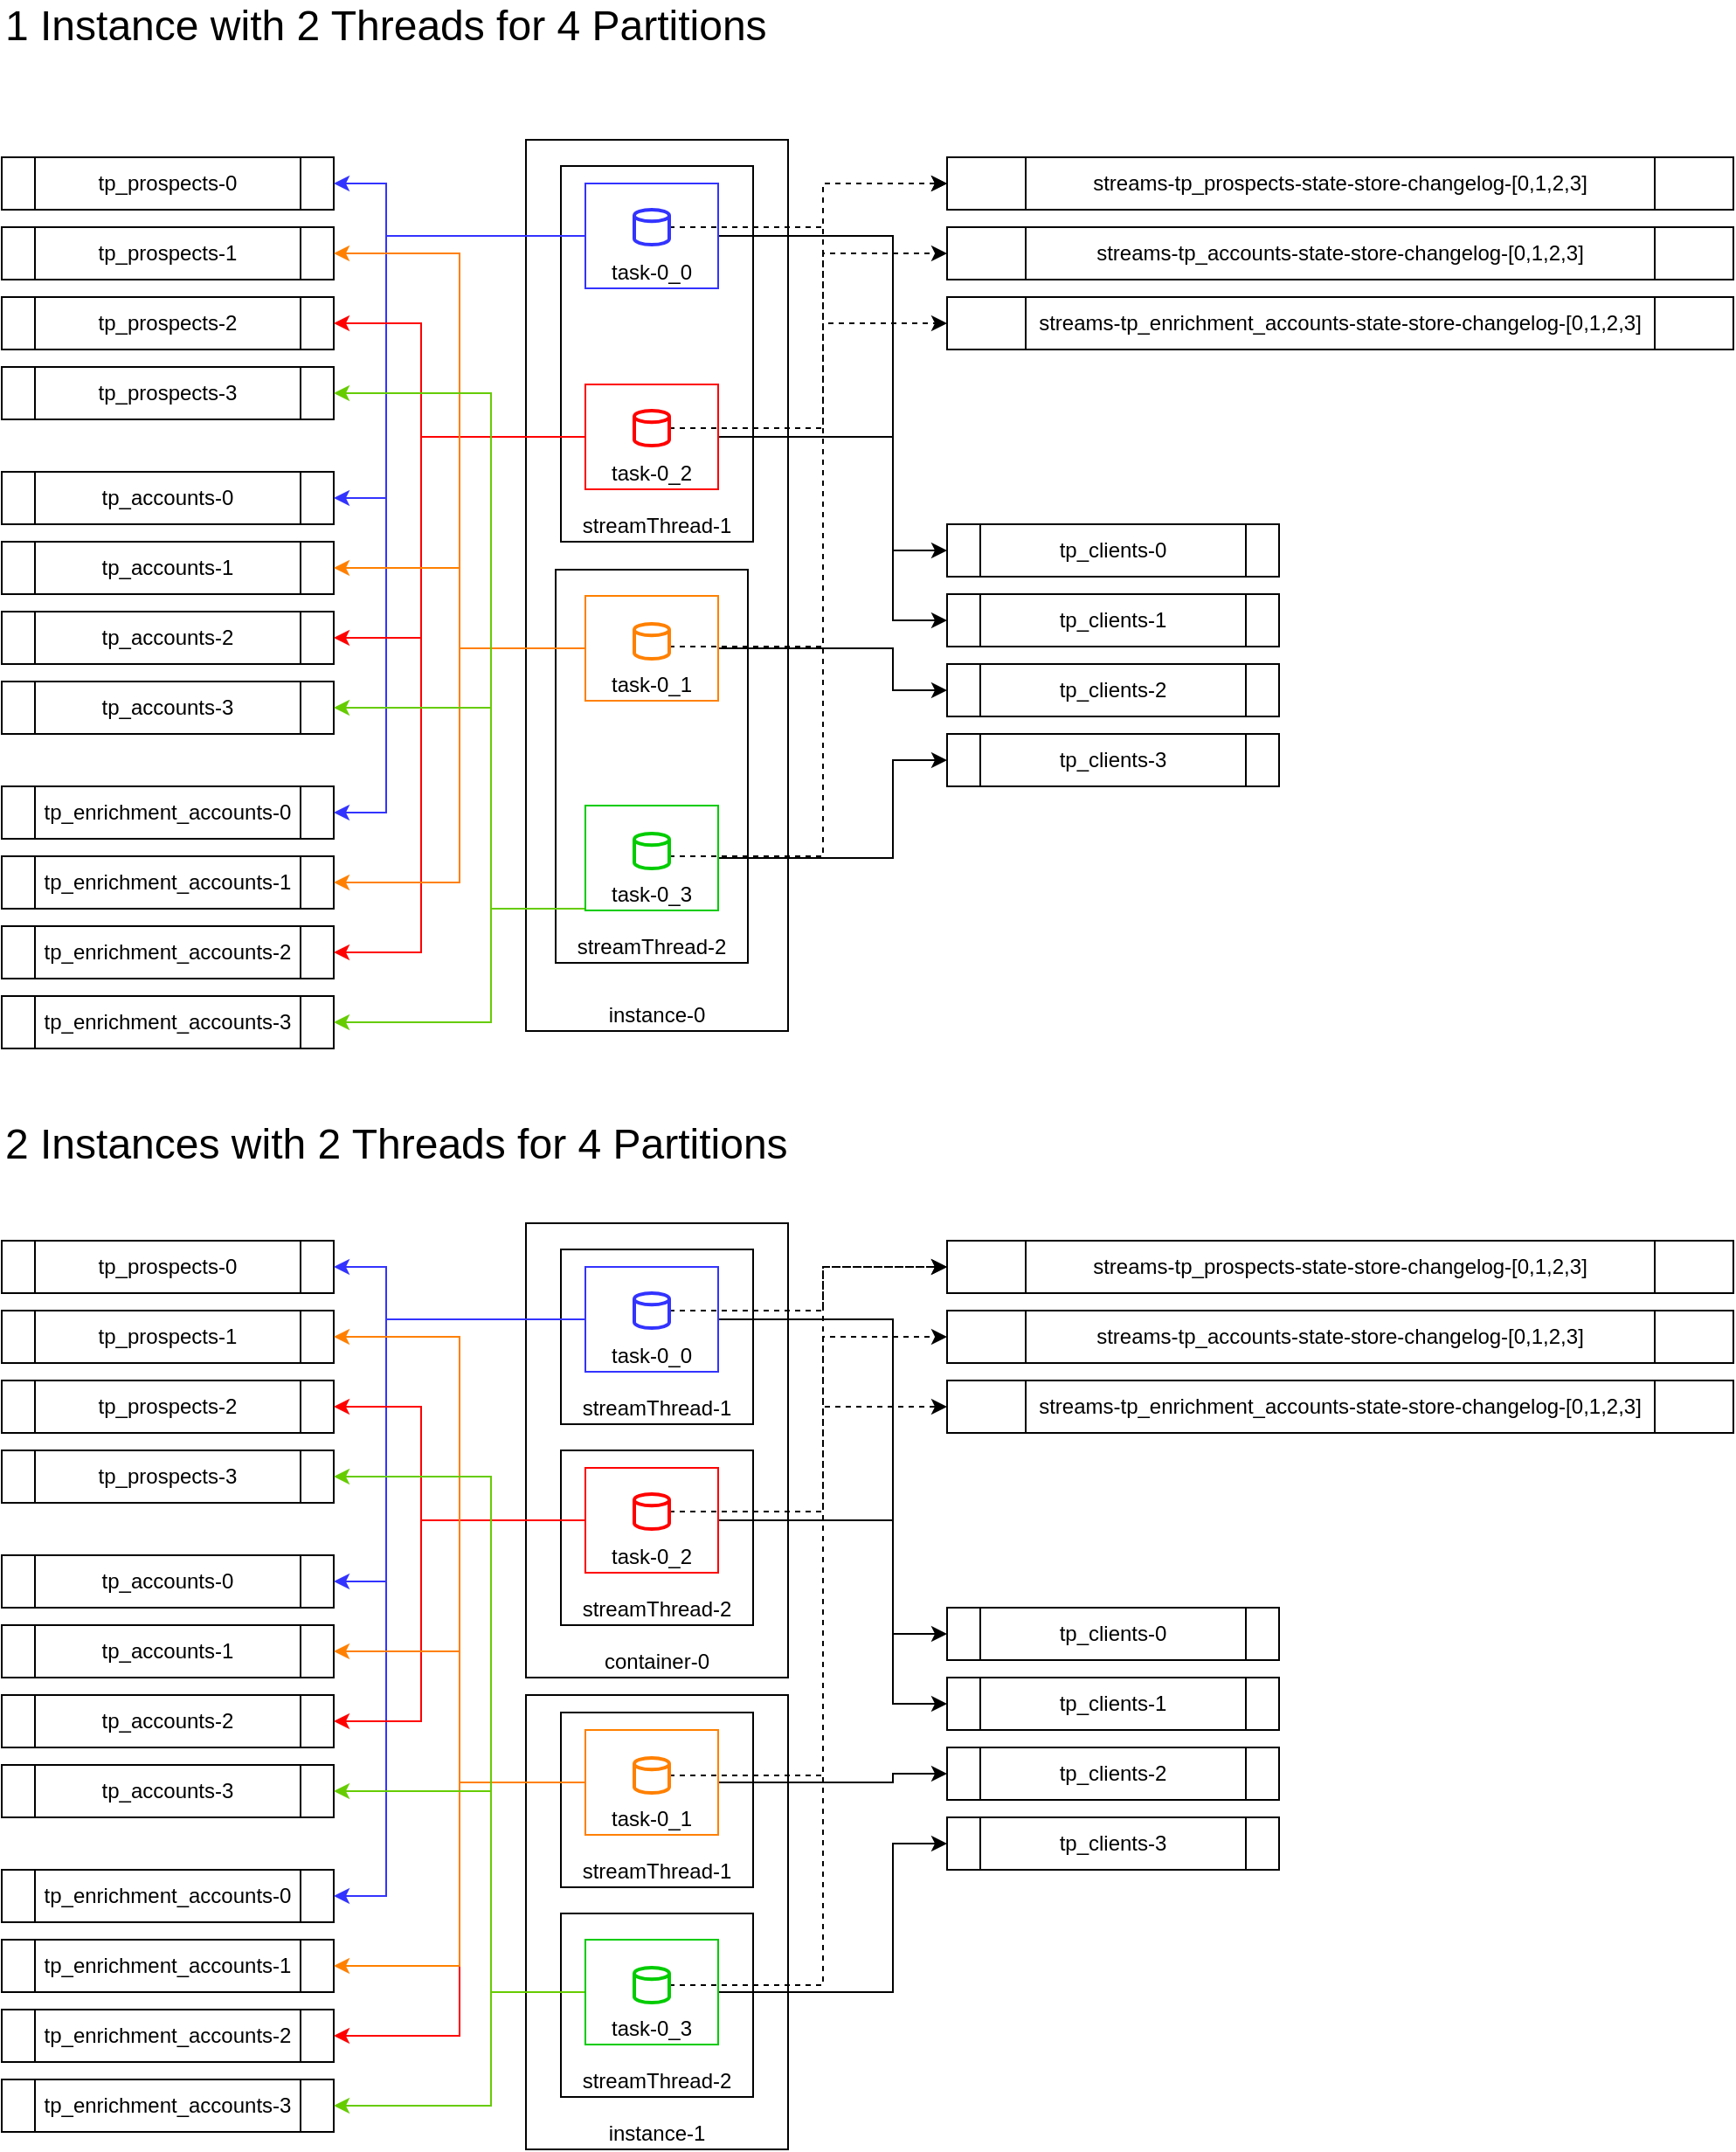 <mxfile version="20.2.2" type="device"><diagram id="xI6siJuxnyWop998lJLn" name="Página-1"><mxGraphModel dx="1462" dy="746" grid="1" gridSize="10" guides="1" tooltips="1" connect="1" arrows="1" fold="1" page="1" pageScale="1" pageWidth="827" pageHeight="1169" math="0" shadow="0"><root><mxCell id="0"/><mxCell id="1" parent="0"/><mxCell id="GnlhKl17IJnnWgMgFGOA-2" value="tp_prospects-0" style="shape=process;whiteSpace=wrap;html=1;backgroundOutline=1;" parent="1" vertex="1"><mxGeometry x="20" y="120" width="190" height="30" as="geometry"/></mxCell><mxCell id="GnlhKl17IJnnWgMgFGOA-3" value="tp_prospects-1" style="shape=process;whiteSpace=wrap;html=1;backgroundOutline=1;" parent="1" vertex="1"><mxGeometry x="20" y="160" width="190" height="30" as="geometry"/></mxCell><mxCell id="GnlhKl17IJnnWgMgFGOA-4" value="tp_prospects-2" style="shape=process;whiteSpace=wrap;html=1;backgroundOutline=1;" parent="1" vertex="1"><mxGeometry x="20" y="200" width="190" height="30" as="geometry"/></mxCell><mxCell id="GnlhKl17IJnnWgMgFGOA-5" value="tp_prospects-3" style="shape=process;whiteSpace=wrap;html=1;backgroundOutline=1;" parent="1" vertex="1"><mxGeometry x="20" y="240" width="190" height="30" as="geometry"/></mxCell><mxCell id="GnlhKl17IJnnWgMgFGOA-6" value="tp_accounts-0" style="shape=process;whiteSpace=wrap;html=1;backgroundOutline=1;" parent="1" vertex="1"><mxGeometry x="20" y="300" width="190" height="30" as="geometry"/></mxCell><mxCell id="GnlhKl17IJnnWgMgFGOA-7" value="tp_accounts-1" style="shape=process;whiteSpace=wrap;html=1;backgroundOutline=1;" parent="1" vertex="1"><mxGeometry x="20" y="340" width="190" height="30" as="geometry"/></mxCell><mxCell id="GnlhKl17IJnnWgMgFGOA-8" value="tp_accounts-2" style="shape=process;whiteSpace=wrap;html=1;backgroundOutline=1;" parent="1" vertex="1"><mxGeometry x="20" y="380" width="190" height="30" as="geometry"/></mxCell><mxCell id="GnlhKl17IJnnWgMgFGOA-9" value="tp_accounts-3" style="shape=process;whiteSpace=wrap;html=1;backgroundOutline=1;" parent="1" vertex="1"><mxGeometry x="20" y="420" width="190" height="30" as="geometry"/></mxCell><mxCell id="GnlhKl17IJnnWgMgFGOA-10" value="tp_enrichment_accounts-0" style="shape=process;whiteSpace=wrap;html=1;backgroundOutline=1;" parent="1" vertex="1"><mxGeometry x="20" y="480" width="190" height="30" as="geometry"/></mxCell><mxCell id="GnlhKl17IJnnWgMgFGOA-11" value="tp_enrichment_accounts-1" style="shape=process;whiteSpace=wrap;html=1;backgroundOutline=1;" parent="1" vertex="1"><mxGeometry x="20" y="520" width="190" height="30" as="geometry"/></mxCell><mxCell id="GnlhKl17IJnnWgMgFGOA-12" value="tp_enrichment_accounts-2" style="shape=process;whiteSpace=wrap;html=1;backgroundOutline=1;" parent="1" vertex="1"><mxGeometry x="20" y="560" width="190" height="30" as="geometry"/></mxCell><mxCell id="GnlhKl17IJnnWgMgFGOA-13" value="tp_enrichment_accounts-3" style="shape=process;whiteSpace=wrap;html=1;backgroundOutline=1;" parent="1" vertex="1"><mxGeometry x="20" y="600" width="190" height="30" as="geometry"/></mxCell><mxCell id="GnlhKl17IJnnWgMgFGOA-16" value="instance-0" style="rounded=0;whiteSpace=wrap;html=1;verticalAlign=bottom;" parent="1" vertex="1"><mxGeometry x="320" y="110" width="150" height="510" as="geometry"/></mxCell><mxCell id="GnlhKl17IJnnWgMgFGOA-19" value="streamThread-1" style="rounded=0;whiteSpace=wrap;html=1;verticalAlign=bottom;" parent="1" vertex="1"><mxGeometry x="340" y="125" width="110" height="215" as="geometry"/></mxCell><mxCell id="GnlhKl17IJnnWgMgFGOA-46" style="edgeStyle=orthogonalEdgeStyle;rounded=0;orthogonalLoop=1;jettySize=auto;html=1;entryX=1;entryY=0.5;entryDx=0;entryDy=0;strokeColor=#3333FF;exitX=0;exitY=0.5;exitDx=0;exitDy=0;" parent="1" source="GnlhKl17IJnnWgMgFGOA-21" target="GnlhKl17IJnnWgMgFGOA-2" edge="1"><mxGeometry relative="1" as="geometry"><Array as="points"><mxPoint x="240" y="165"/><mxPoint x="240" y="135"/></Array></mxGeometry></mxCell><mxCell id="GnlhKl17IJnnWgMgFGOA-47" style="edgeStyle=orthogonalEdgeStyle;rounded=0;orthogonalLoop=1;jettySize=auto;html=1;entryX=1;entryY=0.5;entryDx=0;entryDy=0;strokeColor=#3333FF;exitX=0;exitY=0.5;exitDx=0;exitDy=0;" parent="1" source="GnlhKl17IJnnWgMgFGOA-21" target="GnlhKl17IJnnWgMgFGOA-6" edge="1"><mxGeometry relative="1" as="geometry"><Array as="points"><mxPoint x="240" y="165"/><mxPoint x="240" y="315"/></Array></mxGeometry></mxCell><mxCell id="GnlhKl17IJnnWgMgFGOA-48" style="edgeStyle=orthogonalEdgeStyle;rounded=0;orthogonalLoop=1;jettySize=auto;html=1;entryX=1;entryY=0.5;entryDx=0;entryDy=0;strokeColor=#3333FF;exitX=0;exitY=0.5;exitDx=0;exitDy=0;" parent="1" source="GnlhKl17IJnnWgMgFGOA-21" target="GnlhKl17IJnnWgMgFGOA-10" edge="1"><mxGeometry relative="1" as="geometry"><Array as="points"><mxPoint x="240" y="165"/><mxPoint x="240" y="495"/></Array></mxGeometry></mxCell><mxCell id="GnlhKl17IJnnWgMgFGOA-144" style="edgeStyle=orthogonalEdgeStyle;rounded=0;orthogonalLoop=1;jettySize=auto;html=1;entryX=0;entryY=0.5;entryDx=0;entryDy=0;fontColor=#0000CC;strokeColor=#000000;" parent="1" source="GnlhKl17IJnnWgMgFGOA-21" target="GnlhKl17IJnnWgMgFGOA-101" edge="1"><mxGeometry relative="1" as="geometry"><Array as="points"><mxPoint x="530" y="165"/><mxPoint x="530" y="345"/></Array></mxGeometry></mxCell><mxCell id="GnlhKl17IJnnWgMgFGOA-21" value="task-0_0" style="rounded=0;whiteSpace=wrap;html=1;verticalAlign=bottom;strokeColor=#3333FF;" parent="1" vertex="1"><mxGeometry x="354" y="135" width="76" height="60" as="geometry"/></mxCell><mxCell id="GnlhKl17IJnnWgMgFGOA-43" value="streamThread-2" style="rounded=0;whiteSpace=wrap;html=1;verticalAlign=bottom;" parent="1" vertex="1"><mxGeometry x="337" y="356" width="110" height="225" as="geometry"/></mxCell><mxCell id="GnlhKl17IJnnWgMgFGOA-57" style="edgeStyle=orthogonalEdgeStyle;rounded=0;orthogonalLoop=1;jettySize=auto;html=1;entryX=1;entryY=0.5;entryDx=0;entryDy=0;fontColor=#0000CC;strokeColor=#FF0000;exitX=0;exitY=0.5;exitDx=0;exitDy=0;" parent="1" source="GnlhKl17IJnnWgMgFGOA-44" target="GnlhKl17IJnnWgMgFGOA-4" edge="1"><mxGeometry relative="1" as="geometry"><Array as="points"><mxPoint x="260" y="280"/><mxPoint x="260" y="215"/></Array></mxGeometry></mxCell><mxCell id="GnlhKl17IJnnWgMgFGOA-58" style="edgeStyle=orthogonalEdgeStyle;rounded=0;orthogonalLoop=1;jettySize=auto;html=1;entryX=1;entryY=0.5;entryDx=0;entryDy=0;fontColor=#0000CC;strokeColor=#FF0000;exitX=0;exitY=0.5;exitDx=0;exitDy=0;" parent="1" source="GnlhKl17IJnnWgMgFGOA-44" target="GnlhKl17IJnnWgMgFGOA-8" edge="1"><mxGeometry relative="1" as="geometry"><Array as="points"><mxPoint x="260" y="280"/><mxPoint x="260" y="395"/></Array></mxGeometry></mxCell><mxCell id="GnlhKl17IJnnWgMgFGOA-143" style="edgeStyle=orthogonalEdgeStyle;rounded=0;orthogonalLoop=1;jettySize=auto;html=1;entryX=0;entryY=0.5;entryDx=0;entryDy=0;fontColor=#0000CC;strokeColor=#000000;" parent="1" source="GnlhKl17IJnnWgMgFGOA-44" target="GnlhKl17IJnnWgMgFGOA-102" edge="1"><mxGeometry relative="1" as="geometry"><Array as="points"><mxPoint x="530" y="280"/><mxPoint x="530" y="385"/></Array></mxGeometry></mxCell><mxCell id="cCWEpsNVt2AUySTJtZSG-59" style="edgeStyle=orthogonalEdgeStyle;rounded=0;orthogonalLoop=1;jettySize=auto;html=1;entryX=1;entryY=0.5;entryDx=0;entryDy=0;fontSize=24;strokeColor=#FF0000;" edge="1" parent="1" source="GnlhKl17IJnnWgMgFGOA-44" target="GnlhKl17IJnnWgMgFGOA-12"><mxGeometry relative="1" as="geometry"><Array as="points"><mxPoint x="260" y="280"/><mxPoint x="260" y="575"/></Array></mxGeometry></mxCell><mxCell id="GnlhKl17IJnnWgMgFGOA-44" value="task-0_2" style="rounded=0;whiteSpace=wrap;html=1;verticalAlign=bottom;strokeColor=#FF0000;" parent="1" vertex="1"><mxGeometry x="354" y="250" width="76" height="60" as="geometry"/></mxCell><mxCell id="GnlhKl17IJnnWgMgFGOA-95" style="edgeStyle=orthogonalEdgeStyle;rounded=0;orthogonalLoop=1;jettySize=auto;html=1;entryX=1;entryY=0.5;entryDx=0;entryDy=0;fontColor=#0000CC;strokeColor=#FF8000;" parent="1" source="GnlhKl17IJnnWgMgFGOA-85" target="GnlhKl17IJnnWgMgFGOA-3" edge="1"><mxGeometry relative="1" as="geometry"/></mxCell><mxCell id="GnlhKl17IJnnWgMgFGOA-96" style="edgeStyle=orthogonalEdgeStyle;rounded=0;orthogonalLoop=1;jettySize=auto;html=1;entryX=1;entryY=0.5;entryDx=0;entryDy=0;fontColor=#0000CC;strokeColor=#FF8000;" parent="1" source="GnlhKl17IJnnWgMgFGOA-85" target="GnlhKl17IJnnWgMgFGOA-7" edge="1"><mxGeometry relative="1" as="geometry"/></mxCell><mxCell id="GnlhKl17IJnnWgMgFGOA-97" style="edgeStyle=orthogonalEdgeStyle;rounded=0;orthogonalLoop=1;jettySize=auto;html=1;entryX=1;entryY=0.5;entryDx=0;entryDy=0;fontColor=#0000CC;strokeColor=#FF8000;" parent="1" source="GnlhKl17IJnnWgMgFGOA-85" target="GnlhKl17IJnnWgMgFGOA-11" edge="1"><mxGeometry relative="1" as="geometry"/></mxCell><mxCell id="cCWEpsNVt2AUySTJtZSG-56" style="edgeStyle=orthogonalEdgeStyle;rounded=0;orthogonalLoop=1;jettySize=auto;html=1;entryX=0;entryY=0.5;entryDx=0;entryDy=0;" edge="1" parent="1" source="GnlhKl17IJnnWgMgFGOA-85" target="GnlhKl17IJnnWgMgFGOA-103"><mxGeometry relative="1" as="geometry"><Array as="points"><mxPoint x="530" y="401"/><mxPoint x="530" y="425"/></Array></mxGeometry></mxCell><mxCell id="GnlhKl17IJnnWgMgFGOA-85" value="task-0_1" style="rounded=0;whiteSpace=wrap;html=1;verticalAlign=bottom;strokeColor=#FF8000;" parent="1" vertex="1"><mxGeometry x="354" y="371" width="76" height="60" as="geometry"/></mxCell><mxCell id="GnlhKl17IJnnWgMgFGOA-98" style="edgeStyle=orthogonalEdgeStyle;rounded=0;orthogonalLoop=1;jettySize=auto;html=1;entryX=1;entryY=0.5;entryDx=0;entryDy=0;fontColor=#0000CC;strokeColor=#66CC00;exitX=0;exitY=0.5;exitDx=0;exitDy=0;" parent="1" source="GnlhKl17IJnnWgMgFGOA-88" target="GnlhKl17IJnnWgMgFGOA-5" edge="1"><mxGeometry relative="1" as="geometry"><Array as="points"><mxPoint x="300" y="550"/><mxPoint x="300" y="255"/></Array></mxGeometry></mxCell><mxCell id="GnlhKl17IJnnWgMgFGOA-99" style="edgeStyle=orthogonalEdgeStyle;rounded=0;orthogonalLoop=1;jettySize=auto;html=1;entryX=1;entryY=0.5;entryDx=0;entryDy=0;fontColor=#0000CC;strokeColor=#66CC00;exitX=0;exitY=0.5;exitDx=0;exitDy=0;" parent="1" source="GnlhKl17IJnnWgMgFGOA-88" target="GnlhKl17IJnnWgMgFGOA-9" edge="1"><mxGeometry relative="1" as="geometry"><Array as="points"><mxPoint x="300" y="550"/><mxPoint x="300" y="435"/></Array></mxGeometry></mxCell><mxCell id="GnlhKl17IJnnWgMgFGOA-100" style="edgeStyle=orthogonalEdgeStyle;rounded=0;orthogonalLoop=1;jettySize=auto;html=1;entryX=1;entryY=0.5;entryDx=0;entryDy=0;fontColor=#0000CC;strokeColor=#66CC00;exitX=0;exitY=0.5;exitDx=0;exitDy=0;" parent="1" source="GnlhKl17IJnnWgMgFGOA-88" target="GnlhKl17IJnnWgMgFGOA-13" edge="1"><mxGeometry relative="1" as="geometry"><Array as="points"><mxPoint x="300" y="550"/><mxPoint x="300" y="615"/></Array></mxGeometry></mxCell><mxCell id="cCWEpsNVt2AUySTJtZSG-55" style="edgeStyle=orthogonalEdgeStyle;rounded=0;orthogonalLoop=1;jettySize=auto;html=1;entryX=0;entryY=0.5;entryDx=0;entryDy=0;" edge="1" parent="1" source="GnlhKl17IJnnWgMgFGOA-88" target="GnlhKl17IJnnWgMgFGOA-104"><mxGeometry relative="1" as="geometry"><Array as="points"><mxPoint x="530" y="521"/><mxPoint x="530" y="465"/></Array></mxGeometry></mxCell><mxCell id="GnlhKl17IJnnWgMgFGOA-88" value="task-0_3" style="rounded=0;whiteSpace=wrap;html=1;verticalAlign=bottom;strokeColor=#00CC00;" parent="1" vertex="1"><mxGeometry x="354" y="491" width="76" height="60" as="geometry"/></mxCell><mxCell id="GnlhKl17IJnnWgMgFGOA-101" value="tp_clients-0" style="shape=process;whiteSpace=wrap;html=1;backgroundOutline=1;" parent="1" vertex="1"><mxGeometry x="561" y="330" width="190" height="30" as="geometry"/></mxCell><mxCell id="GnlhKl17IJnnWgMgFGOA-102" value="tp_clients-1" style="shape=process;whiteSpace=wrap;html=1;backgroundOutline=1;" parent="1" vertex="1"><mxGeometry x="561" y="370" width="190" height="30" as="geometry"/></mxCell><mxCell id="GnlhKl17IJnnWgMgFGOA-103" value="tp_clients-2" style="shape=process;whiteSpace=wrap;html=1;backgroundOutline=1;" parent="1" vertex="1"><mxGeometry x="561" y="410" width="190" height="30" as="geometry"/></mxCell><mxCell id="GnlhKl17IJnnWgMgFGOA-104" value="tp_clients-3" style="shape=process;whiteSpace=wrap;html=1;backgroundOutline=1;" parent="1" vertex="1"><mxGeometry x="561" y="450" width="190" height="30" as="geometry"/></mxCell><mxCell id="GnlhKl17IJnnWgMgFGOA-126" style="edgeStyle=orthogonalEdgeStyle;rounded=0;orthogonalLoop=1;jettySize=auto;html=1;entryX=0;entryY=0.5;entryDx=0;entryDy=0;dashed=1;fontColor=#0000CC;strokeColor=#000000;" parent="1" source="GnlhKl17IJnnWgMgFGOA-112" target="GnlhKl17IJnnWgMgFGOA-116" edge="1"><mxGeometry relative="1" as="geometry"><Array as="points"><mxPoint x="490" y="160"/><mxPoint x="490" y="135"/></Array></mxGeometry></mxCell><mxCell id="GnlhKl17IJnnWgMgFGOA-112" value="" style="strokeWidth=2;html=1;shape=mxgraph.flowchart.database;whiteSpace=wrap;fontColor=#0000CC;strokeColor=#3333FF;" parent="1" vertex="1"><mxGeometry x="382" y="150" width="20" height="20" as="geometry"/></mxCell><mxCell id="GnlhKl17IJnnWgMgFGOA-146" style="edgeStyle=orthogonalEdgeStyle;rounded=0;orthogonalLoop=1;jettySize=auto;html=1;entryX=0;entryY=0.5;entryDx=0;entryDy=0;fontColor=#0000CC;strokeColor=#000000;dashed=1;" parent="1" source="GnlhKl17IJnnWgMgFGOA-113" target="GnlhKl17IJnnWgMgFGOA-117" edge="1"><mxGeometry relative="1" as="geometry"><Array as="points"><mxPoint x="490" y="275"/><mxPoint x="490" y="175"/></Array></mxGeometry></mxCell><mxCell id="GnlhKl17IJnnWgMgFGOA-113" value="" style="strokeWidth=2;html=1;shape=mxgraph.flowchart.database;whiteSpace=wrap;fontColor=#0000CC;strokeColor=#FF0000;" parent="1" vertex="1"><mxGeometry x="382" y="265" width="20" height="20" as="geometry"/></mxCell><mxCell id="GnlhKl17IJnnWgMgFGOA-133" style="edgeStyle=orthogonalEdgeStyle;rounded=0;orthogonalLoop=1;jettySize=auto;html=1;entryX=0;entryY=0.5;entryDx=0;entryDy=0;dashed=1;fontColor=#0000CC;strokeColor=#000000;" parent="1" source="GnlhKl17IJnnWgMgFGOA-114" target="GnlhKl17IJnnWgMgFGOA-116" edge="1"><mxGeometry relative="1" as="geometry"><Array as="points"><mxPoint x="490" y="400"/><mxPoint x="490" y="135"/></Array></mxGeometry></mxCell><mxCell id="GnlhKl17IJnnWgMgFGOA-114" value="" style="strokeWidth=2;html=1;shape=mxgraph.flowchart.database;whiteSpace=wrap;fontColor=#0000CC;strokeColor=#FF8000;" parent="1" vertex="1"><mxGeometry x="382" y="387" width="20" height="20" as="geometry"/></mxCell><mxCell id="GnlhKl17IJnnWgMgFGOA-136" style="edgeStyle=orthogonalEdgeStyle;rounded=0;orthogonalLoop=1;jettySize=auto;html=1;entryX=0;entryY=0.5;entryDx=0;entryDy=0;dashed=1;fontColor=#0000CC;strokeColor=#000000;" parent="1" source="GnlhKl17IJnnWgMgFGOA-115" target="GnlhKl17IJnnWgMgFGOA-118" edge="1"><mxGeometry relative="1" as="geometry"><Array as="points"><mxPoint x="490" y="520"/><mxPoint x="490" y="215"/></Array></mxGeometry></mxCell><mxCell id="GnlhKl17IJnnWgMgFGOA-115" value="" style="strokeWidth=2;html=1;shape=mxgraph.flowchart.database;whiteSpace=wrap;fontColor=#0000CC;strokeColor=#00CC00;" parent="1" vertex="1"><mxGeometry x="382" y="507" width="20" height="20" as="geometry"/></mxCell><mxCell id="GnlhKl17IJnnWgMgFGOA-116" value="streams-tp_prospects-state-store-changelog-[0,1,2,3]" style="shape=process;whiteSpace=wrap;html=1;backgroundOutline=1;" parent="1" vertex="1"><mxGeometry x="561" y="120" width="450" height="30" as="geometry"/></mxCell><mxCell id="GnlhKl17IJnnWgMgFGOA-117" value="streams-tp_accounts-state-store-changelog-[0,1,2,3]" style="shape=process;whiteSpace=wrap;html=1;backgroundOutline=1;" parent="1" vertex="1"><mxGeometry x="561" y="160" width="450" height="30" as="geometry"/></mxCell><mxCell id="GnlhKl17IJnnWgMgFGOA-118" value="streams-tp_enrichment_accounts-state-store-changelog-[0,1,2,3]" style="shape=process;whiteSpace=wrap;html=1;backgroundOutline=1;" parent="1" vertex="1"><mxGeometry x="561" y="200" width="450" height="30" as="geometry"/></mxCell><mxCell id="cCWEpsNVt2AUySTJtZSG-1" value="tp_prospects-0" style="shape=process;whiteSpace=wrap;html=1;backgroundOutline=1;" vertex="1" parent="1"><mxGeometry x="20" y="740" width="190" height="30" as="geometry"/></mxCell><mxCell id="cCWEpsNVt2AUySTJtZSG-2" value="tp_prospects-1" style="shape=process;whiteSpace=wrap;html=1;backgroundOutline=1;" vertex="1" parent="1"><mxGeometry x="20" y="780" width="190" height="30" as="geometry"/></mxCell><mxCell id="cCWEpsNVt2AUySTJtZSG-3" value="tp_prospects-2" style="shape=process;whiteSpace=wrap;html=1;backgroundOutline=1;" vertex="1" parent="1"><mxGeometry x="20" y="820" width="190" height="30" as="geometry"/></mxCell><mxCell id="cCWEpsNVt2AUySTJtZSG-4" value="tp_prospects-3" style="shape=process;whiteSpace=wrap;html=1;backgroundOutline=1;" vertex="1" parent="1"><mxGeometry x="20" y="860" width="190" height="30" as="geometry"/></mxCell><mxCell id="cCWEpsNVt2AUySTJtZSG-5" value="tp_accounts-0" style="shape=process;whiteSpace=wrap;html=1;backgroundOutline=1;" vertex="1" parent="1"><mxGeometry x="20" y="920" width="190" height="30" as="geometry"/></mxCell><mxCell id="cCWEpsNVt2AUySTJtZSG-6" value="tp_accounts-1" style="shape=process;whiteSpace=wrap;html=1;backgroundOutline=1;" vertex="1" parent="1"><mxGeometry x="20" y="960" width="190" height="30" as="geometry"/></mxCell><mxCell id="cCWEpsNVt2AUySTJtZSG-7" value="tp_accounts-2" style="shape=process;whiteSpace=wrap;html=1;backgroundOutline=1;" vertex="1" parent="1"><mxGeometry x="20" y="1000" width="190" height="30" as="geometry"/></mxCell><mxCell id="cCWEpsNVt2AUySTJtZSG-8" value="tp_accounts-3" style="shape=process;whiteSpace=wrap;html=1;backgroundOutline=1;" vertex="1" parent="1"><mxGeometry x="20" y="1040" width="190" height="30" as="geometry"/></mxCell><mxCell id="cCWEpsNVt2AUySTJtZSG-9" value="tp_enrichment_accounts-0" style="shape=process;whiteSpace=wrap;html=1;backgroundOutline=1;" vertex="1" parent="1"><mxGeometry x="20" y="1100" width="190" height="30" as="geometry"/></mxCell><mxCell id="cCWEpsNVt2AUySTJtZSG-10" value="tp_enrichment_accounts-1" style="shape=process;whiteSpace=wrap;html=1;backgroundOutline=1;" vertex="1" parent="1"><mxGeometry x="20" y="1140" width="190" height="30" as="geometry"/></mxCell><mxCell id="cCWEpsNVt2AUySTJtZSG-11" value="tp_enrichment_accounts-2" style="shape=process;whiteSpace=wrap;html=1;backgroundOutline=1;" vertex="1" parent="1"><mxGeometry x="20" y="1180" width="190" height="30" as="geometry"/></mxCell><mxCell id="cCWEpsNVt2AUySTJtZSG-12" value="tp_enrichment_accounts-3" style="shape=process;whiteSpace=wrap;html=1;backgroundOutline=1;" vertex="1" parent="1"><mxGeometry x="20" y="1220" width="190" height="30" as="geometry"/></mxCell><mxCell id="cCWEpsNVt2AUySTJtZSG-13" value="container-0" style="rounded=0;whiteSpace=wrap;html=1;verticalAlign=bottom;" vertex="1" parent="1"><mxGeometry x="320" y="730" width="150" height="260" as="geometry"/></mxCell><mxCell id="cCWEpsNVt2AUySTJtZSG-14" value="streamThread-1" style="rounded=0;whiteSpace=wrap;html=1;verticalAlign=bottom;" vertex="1" parent="1"><mxGeometry x="340" y="745" width="110" height="100" as="geometry"/></mxCell><mxCell id="cCWEpsNVt2AUySTJtZSG-15" style="edgeStyle=orthogonalEdgeStyle;rounded=0;orthogonalLoop=1;jettySize=auto;html=1;entryX=1;entryY=0.5;entryDx=0;entryDy=0;strokeColor=#3333FF;exitX=0;exitY=0.5;exitDx=0;exitDy=0;" edge="1" parent="1" source="cCWEpsNVt2AUySTJtZSG-19" target="cCWEpsNVt2AUySTJtZSG-1"><mxGeometry relative="1" as="geometry"><Array as="points"><mxPoint x="240" y="785"/><mxPoint x="240" y="755"/></Array></mxGeometry></mxCell><mxCell id="cCWEpsNVt2AUySTJtZSG-16" style="edgeStyle=orthogonalEdgeStyle;rounded=0;orthogonalLoop=1;jettySize=auto;html=1;entryX=1;entryY=0.5;entryDx=0;entryDy=0;strokeColor=#3333FF;exitX=0;exitY=0.5;exitDx=0;exitDy=0;" edge="1" parent="1" source="cCWEpsNVt2AUySTJtZSG-19" target="cCWEpsNVt2AUySTJtZSG-5"><mxGeometry relative="1" as="geometry"><Array as="points"><mxPoint x="240" y="785"/><mxPoint x="240" y="935"/></Array></mxGeometry></mxCell><mxCell id="cCWEpsNVt2AUySTJtZSG-17" style="edgeStyle=orthogonalEdgeStyle;rounded=0;orthogonalLoop=1;jettySize=auto;html=1;entryX=1;entryY=0.5;entryDx=0;entryDy=0;strokeColor=#3333FF;exitX=0;exitY=0.5;exitDx=0;exitDy=0;" edge="1" parent="1" source="cCWEpsNVt2AUySTJtZSG-19" target="cCWEpsNVt2AUySTJtZSG-9"><mxGeometry relative="1" as="geometry"><Array as="points"><mxPoint x="240" y="785"/><mxPoint x="240" y="1115"/></Array></mxGeometry></mxCell><mxCell id="cCWEpsNVt2AUySTJtZSG-18" style="edgeStyle=orthogonalEdgeStyle;rounded=0;orthogonalLoop=1;jettySize=auto;html=1;entryX=0;entryY=0.5;entryDx=0;entryDy=0;fontColor=#0000CC;strokeColor=#000000;" edge="1" parent="1" source="cCWEpsNVt2AUySTJtZSG-19" target="cCWEpsNVt2AUySTJtZSG-39"><mxGeometry relative="1" as="geometry"><Array as="points"><mxPoint x="530" y="785"/><mxPoint x="530" y="965"/></Array></mxGeometry></mxCell><mxCell id="cCWEpsNVt2AUySTJtZSG-19" value="task-0_0" style="rounded=0;whiteSpace=wrap;html=1;verticalAlign=bottom;strokeColor=#3333FF;" vertex="1" parent="1"><mxGeometry x="354" y="755" width="76" height="60" as="geometry"/></mxCell><mxCell id="cCWEpsNVt2AUySTJtZSG-20" value="streamThread-2" style="rounded=0;whiteSpace=wrap;html=1;verticalAlign=bottom;" vertex="1" parent="1"><mxGeometry x="340" y="860" width="110" height="100" as="geometry"/></mxCell><mxCell id="cCWEpsNVt2AUySTJtZSG-21" style="edgeStyle=orthogonalEdgeStyle;rounded=0;orthogonalLoop=1;jettySize=auto;html=1;entryX=1;entryY=0.5;entryDx=0;entryDy=0;fontColor=#0000CC;strokeColor=#FF0000;exitX=0;exitY=0.5;exitDx=0;exitDy=0;" edge="1" parent="1" source="cCWEpsNVt2AUySTJtZSG-25" target="cCWEpsNVt2AUySTJtZSG-3"><mxGeometry relative="1" as="geometry"><Array as="points"><mxPoint x="260" y="900"/><mxPoint x="260" y="835"/></Array></mxGeometry></mxCell><mxCell id="cCWEpsNVt2AUySTJtZSG-22" style="edgeStyle=orthogonalEdgeStyle;rounded=0;orthogonalLoop=1;jettySize=auto;html=1;entryX=1;entryY=0.5;entryDx=0;entryDy=0;fontColor=#0000CC;strokeColor=#FF0000;exitX=0;exitY=0.5;exitDx=0;exitDy=0;" edge="1" parent="1" source="cCWEpsNVt2AUySTJtZSG-25" target="cCWEpsNVt2AUySTJtZSG-7"><mxGeometry relative="1" as="geometry"><Array as="points"><mxPoint x="260" y="900"/><mxPoint x="260" y="1015"/></Array></mxGeometry></mxCell><mxCell id="cCWEpsNVt2AUySTJtZSG-24" style="edgeStyle=orthogonalEdgeStyle;rounded=0;orthogonalLoop=1;jettySize=auto;html=1;entryX=0;entryY=0.5;entryDx=0;entryDy=0;fontColor=#0000CC;strokeColor=#000000;" edge="1" parent="1" source="cCWEpsNVt2AUySTJtZSG-25" target="cCWEpsNVt2AUySTJtZSG-40"><mxGeometry relative="1" as="geometry"><Array as="points"><mxPoint x="530" y="900"/><mxPoint x="530" y="1005"/></Array></mxGeometry></mxCell><mxCell id="cCWEpsNVt2AUySTJtZSG-60" style="edgeStyle=orthogonalEdgeStyle;rounded=0;orthogonalLoop=1;jettySize=auto;html=1;entryX=1;entryY=0.5;entryDx=0;entryDy=0;fontSize=24;strokeColor=#FF0000;" edge="1" parent="1" source="cCWEpsNVt2AUySTJtZSG-25" target="cCWEpsNVt2AUySTJtZSG-11"><mxGeometry relative="1" as="geometry"/></mxCell><mxCell id="cCWEpsNVt2AUySTJtZSG-25" value="task-0_2" style="rounded=0;whiteSpace=wrap;html=1;verticalAlign=bottom;strokeColor=#FF0000;" vertex="1" parent="1"><mxGeometry x="354" y="870" width="76" height="60" as="geometry"/></mxCell><mxCell id="cCWEpsNVt2AUySTJtZSG-26" value="instance-1" style="rounded=0;whiteSpace=wrap;html=1;verticalAlign=bottom;" vertex="1" parent="1"><mxGeometry x="320" y="1000" width="150" height="260" as="geometry"/></mxCell><mxCell id="cCWEpsNVt2AUySTJtZSG-27" value="streamThread-1" style="rounded=0;whiteSpace=wrap;html=1;verticalAlign=bottom;" vertex="1" parent="1"><mxGeometry x="340" y="1010" width="110" height="100" as="geometry"/></mxCell><mxCell id="cCWEpsNVt2AUySTJtZSG-28" style="edgeStyle=orthogonalEdgeStyle;rounded=0;orthogonalLoop=1;jettySize=auto;html=1;entryX=1;entryY=0.5;entryDx=0;entryDy=0;fontColor=#0000CC;strokeColor=#FF8000;" edge="1" parent="1" source="cCWEpsNVt2AUySTJtZSG-32" target="cCWEpsNVt2AUySTJtZSG-2"><mxGeometry relative="1" as="geometry"/></mxCell><mxCell id="cCWEpsNVt2AUySTJtZSG-29" style="edgeStyle=orthogonalEdgeStyle;rounded=0;orthogonalLoop=1;jettySize=auto;html=1;entryX=1;entryY=0.5;entryDx=0;entryDy=0;fontColor=#0000CC;strokeColor=#FF8000;" edge="1" parent="1" source="cCWEpsNVt2AUySTJtZSG-32" target="cCWEpsNVt2AUySTJtZSG-6"><mxGeometry relative="1" as="geometry"/></mxCell><mxCell id="cCWEpsNVt2AUySTJtZSG-30" style="edgeStyle=orthogonalEdgeStyle;rounded=0;orthogonalLoop=1;jettySize=auto;html=1;entryX=1;entryY=0.5;entryDx=0;entryDy=0;fontColor=#0000CC;strokeColor=#FF8000;" edge="1" parent="1" source="cCWEpsNVt2AUySTJtZSG-32" target="cCWEpsNVt2AUySTJtZSG-10"><mxGeometry relative="1" as="geometry"/></mxCell><mxCell id="cCWEpsNVt2AUySTJtZSG-31" style="edgeStyle=orthogonalEdgeStyle;rounded=0;orthogonalLoop=1;jettySize=auto;html=1;entryX=0;entryY=0.5;entryDx=0;entryDy=0;fontColor=#0000CC;strokeColor=#000000;" edge="1" parent="1" source="cCWEpsNVt2AUySTJtZSG-32" target="cCWEpsNVt2AUySTJtZSG-41"><mxGeometry relative="1" as="geometry"><Array as="points"><mxPoint x="530" y="1050"/><mxPoint x="530" y="1045"/></Array></mxGeometry></mxCell><mxCell id="cCWEpsNVt2AUySTJtZSG-32" value="task-0_1" style="rounded=0;whiteSpace=wrap;html=1;verticalAlign=bottom;strokeColor=#FF8000;" vertex="1" parent="1"><mxGeometry x="354" y="1020" width="76" height="60" as="geometry"/></mxCell><mxCell id="cCWEpsNVt2AUySTJtZSG-33" value="streamThread-2" style="rounded=0;whiteSpace=wrap;html=1;verticalAlign=bottom;" vertex="1" parent="1"><mxGeometry x="340" y="1125" width="110" height="105" as="geometry"/></mxCell><mxCell id="cCWEpsNVt2AUySTJtZSG-34" style="edgeStyle=orthogonalEdgeStyle;rounded=0;orthogonalLoop=1;jettySize=auto;html=1;entryX=1;entryY=0.5;entryDx=0;entryDy=0;fontColor=#0000CC;strokeColor=#66CC00;exitX=0;exitY=0.5;exitDx=0;exitDy=0;" edge="1" parent="1" source="cCWEpsNVt2AUySTJtZSG-38" target="cCWEpsNVt2AUySTJtZSG-4"><mxGeometry relative="1" as="geometry"><Array as="points"><mxPoint x="300" y="1170"/><mxPoint x="300" y="875"/></Array></mxGeometry></mxCell><mxCell id="cCWEpsNVt2AUySTJtZSG-35" style="edgeStyle=orthogonalEdgeStyle;rounded=0;orthogonalLoop=1;jettySize=auto;html=1;entryX=1;entryY=0.5;entryDx=0;entryDy=0;fontColor=#0000CC;strokeColor=#66CC00;exitX=0;exitY=0.5;exitDx=0;exitDy=0;" edge="1" parent="1" source="cCWEpsNVt2AUySTJtZSG-38" target="cCWEpsNVt2AUySTJtZSG-8"><mxGeometry relative="1" as="geometry"><Array as="points"><mxPoint x="300" y="1170"/><mxPoint x="300" y="1055"/></Array></mxGeometry></mxCell><mxCell id="cCWEpsNVt2AUySTJtZSG-36" style="edgeStyle=orthogonalEdgeStyle;rounded=0;orthogonalLoop=1;jettySize=auto;html=1;entryX=1;entryY=0.5;entryDx=0;entryDy=0;fontColor=#0000CC;strokeColor=#66CC00;exitX=0;exitY=0.5;exitDx=0;exitDy=0;" edge="1" parent="1" source="cCWEpsNVt2AUySTJtZSG-38" target="cCWEpsNVt2AUySTJtZSG-12"><mxGeometry relative="1" as="geometry"><Array as="points"><mxPoint x="300" y="1170"/><mxPoint x="300" y="1235"/></Array></mxGeometry></mxCell><mxCell id="cCWEpsNVt2AUySTJtZSG-37" style="edgeStyle=orthogonalEdgeStyle;rounded=0;orthogonalLoop=1;jettySize=auto;html=1;entryX=0;entryY=0.5;entryDx=0;entryDy=0;fontColor=#0000CC;strokeColor=#000000;" edge="1" parent="1" source="cCWEpsNVt2AUySTJtZSG-38" target="cCWEpsNVt2AUySTJtZSG-42"><mxGeometry relative="1" as="geometry"><Array as="points"><mxPoint x="530" y="1170"/><mxPoint x="530" y="1085"/></Array></mxGeometry></mxCell><mxCell id="cCWEpsNVt2AUySTJtZSG-38" value="task-0_3" style="rounded=0;whiteSpace=wrap;html=1;verticalAlign=bottom;strokeColor=#00CC00;" vertex="1" parent="1"><mxGeometry x="354" y="1140" width="76" height="60" as="geometry"/></mxCell><mxCell id="cCWEpsNVt2AUySTJtZSG-39" value="tp_clients-0" style="shape=process;whiteSpace=wrap;html=1;backgroundOutline=1;" vertex="1" parent="1"><mxGeometry x="561" y="950" width="190" height="30" as="geometry"/></mxCell><mxCell id="cCWEpsNVt2AUySTJtZSG-40" value="tp_clients-1" style="shape=process;whiteSpace=wrap;html=1;backgroundOutline=1;" vertex="1" parent="1"><mxGeometry x="561" y="990" width="190" height="30" as="geometry"/></mxCell><mxCell id="cCWEpsNVt2AUySTJtZSG-41" value="tp_clients-2" style="shape=process;whiteSpace=wrap;html=1;backgroundOutline=1;" vertex="1" parent="1"><mxGeometry x="561" y="1030" width="190" height="30" as="geometry"/></mxCell><mxCell id="cCWEpsNVt2AUySTJtZSG-42" value="tp_clients-3" style="shape=process;whiteSpace=wrap;html=1;backgroundOutline=1;" vertex="1" parent="1"><mxGeometry x="561" y="1070" width="190" height="30" as="geometry"/></mxCell><mxCell id="cCWEpsNVt2AUySTJtZSG-43" style="edgeStyle=orthogonalEdgeStyle;rounded=0;orthogonalLoop=1;jettySize=auto;html=1;entryX=0;entryY=0.5;entryDx=0;entryDy=0;dashed=1;fontColor=#0000CC;strokeColor=#000000;" edge="1" parent="1" source="cCWEpsNVt2AUySTJtZSG-44" target="cCWEpsNVt2AUySTJtZSG-52"><mxGeometry relative="1" as="geometry"><Array as="points"><mxPoint x="490" y="780"/><mxPoint x="490" y="755"/></Array></mxGeometry></mxCell><mxCell id="cCWEpsNVt2AUySTJtZSG-44" value="" style="strokeWidth=2;html=1;shape=mxgraph.flowchart.database;whiteSpace=wrap;fontColor=#0000CC;strokeColor=#3333FF;" vertex="1" parent="1"><mxGeometry x="382" y="770" width="20" height="20" as="geometry"/></mxCell><mxCell id="cCWEpsNVt2AUySTJtZSG-45" style="edgeStyle=orthogonalEdgeStyle;rounded=0;orthogonalLoop=1;jettySize=auto;html=1;entryX=0;entryY=0.5;entryDx=0;entryDy=0;fontColor=#0000CC;strokeColor=#000000;dashed=1;" edge="1" parent="1" source="cCWEpsNVt2AUySTJtZSG-46" target="cCWEpsNVt2AUySTJtZSG-53"><mxGeometry relative="1" as="geometry"><Array as="points"><mxPoint x="490" y="895"/><mxPoint x="490" y="795"/></Array></mxGeometry></mxCell><mxCell id="cCWEpsNVt2AUySTJtZSG-46" value="" style="strokeWidth=2;html=1;shape=mxgraph.flowchart.database;whiteSpace=wrap;fontColor=#0000CC;strokeColor=#FF0000;" vertex="1" parent="1"><mxGeometry x="382" y="885" width="20" height="20" as="geometry"/></mxCell><mxCell id="cCWEpsNVt2AUySTJtZSG-47" style="edgeStyle=orthogonalEdgeStyle;rounded=0;orthogonalLoop=1;jettySize=auto;html=1;entryX=0;entryY=0.5;entryDx=0;entryDy=0;dashed=1;fontColor=#0000CC;strokeColor=#000000;" edge="1" parent="1" source="cCWEpsNVt2AUySTJtZSG-48" target="cCWEpsNVt2AUySTJtZSG-52"><mxGeometry relative="1" as="geometry"><Array as="points"><mxPoint x="490" y="1046"/><mxPoint x="490" y="755"/></Array></mxGeometry></mxCell><mxCell id="cCWEpsNVt2AUySTJtZSG-48" value="" style="strokeWidth=2;html=1;shape=mxgraph.flowchart.database;whiteSpace=wrap;fontColor=#0000CC;strokeColor=#FF8000;" vertex="1" parent="1"><mxGeometry x="382" y="1036" width="20" height="20" as="geometry"/></mxCell><mxCell id="cCWEpsNVt2AUySTJtZSG-50" style="edgeStyle=orthogonalEdgeStyle;rounded=0;orthogonalLoop=1;jettySize=auto;html=1;entryX=0;entryY=0.5;entryDx=0;entryDy=0;dashed=1;fontColor=#0000CC;strokeColor=#000000;" edge="1" parent="1" source="cCWEpsNVt2AUySTJtZSG-51" target="cCWEpsNVt2AUySTJtZSG-54"><mxGeometry relative="1" as="geometry"><Array as="points"><mxPoint x="490" y="1166"/><mxPoint x="490" y="835"/></Array></mxGeometry></mxCell><mxCell id="cCWEpsNVt2AUySTJtZSG-51" value="" style="strokeWidth=2;html=1;shape=mxgraph.flowchart.database;whiteSpace=wrap;fontColor=#0000CC;strokeColor=#00CC00;" vertex="1" parent="1"><mxGeometry x="382" y="1156" width="20" height="20" as="geometry"/></mxCell><mxCell id="cCWEpsNVt2AUySTJtZSG-52" value="streams-tp_prospects-state-store-changelog-[0,1,2,3]" style="shape=process;whiteSpace=wrap;html=1;backgroundOutline=1;" vertex="1" parent="1"><mxGeometry x="561" y="740" width="450" height="30" as="geometry"/></mxCell><mxCell id="cCWEpsNVt2AUySTJtZSG-53" value="streams-tp_accounts-state-store-changelog-[0,1,2,3]" style="shape=process;whiteSpace=wrap;html=1;backgroundOutline=1;" vertex="1" parent="1"><mxGeometry x="561" y="780" width="450" height="30" as="geometry"/></mxCell><mxCell id="cCWEpsNVt2AUySTJtZSG-54" value="streams-tp_enrichment_accounts-state-store-changelog-[0,1,2,3]" style="shape=process;whiteSpace=wrap;html=1;backgroundOutline=1;" vertex="1" parent="1"><mxGeometry x="561" y="820" width="450" height="30" as="geometry"/></mxCell><mxCell id="cCWEpsNVt2AUySTJtZSG-57" value="1 Instance with 2 Threads for 4 Partitions" style="text;html=1;strokeColor=none;fillColor=none;align=left;verticalAlign=middle;whiteSpace=wrap;rounded=0;fontSize=24;fontStyle=0" vertex="1" parent="1"><mxGeometry x="20" y="30" width="580" height="30" as="geometry"/></mxCell><mxCell id="cCWEpsNVt2AUySTJtZSG-58" value="2 Instances with 2 Threads&amp;nbsp;for 4 Partitions" style="text;html=1;strokeColor=none;fillColor=none;align=left;verticalAlign=middle;whiteSpace=wrap;rounded=0;fontSize=24;fontStyle=0" vertex="1" parent="1"><mxGeometry x="20" y="670" width="580" height="30" as="geometry"/></mxCell></root></mxGraphModel></diagram></mxfile>